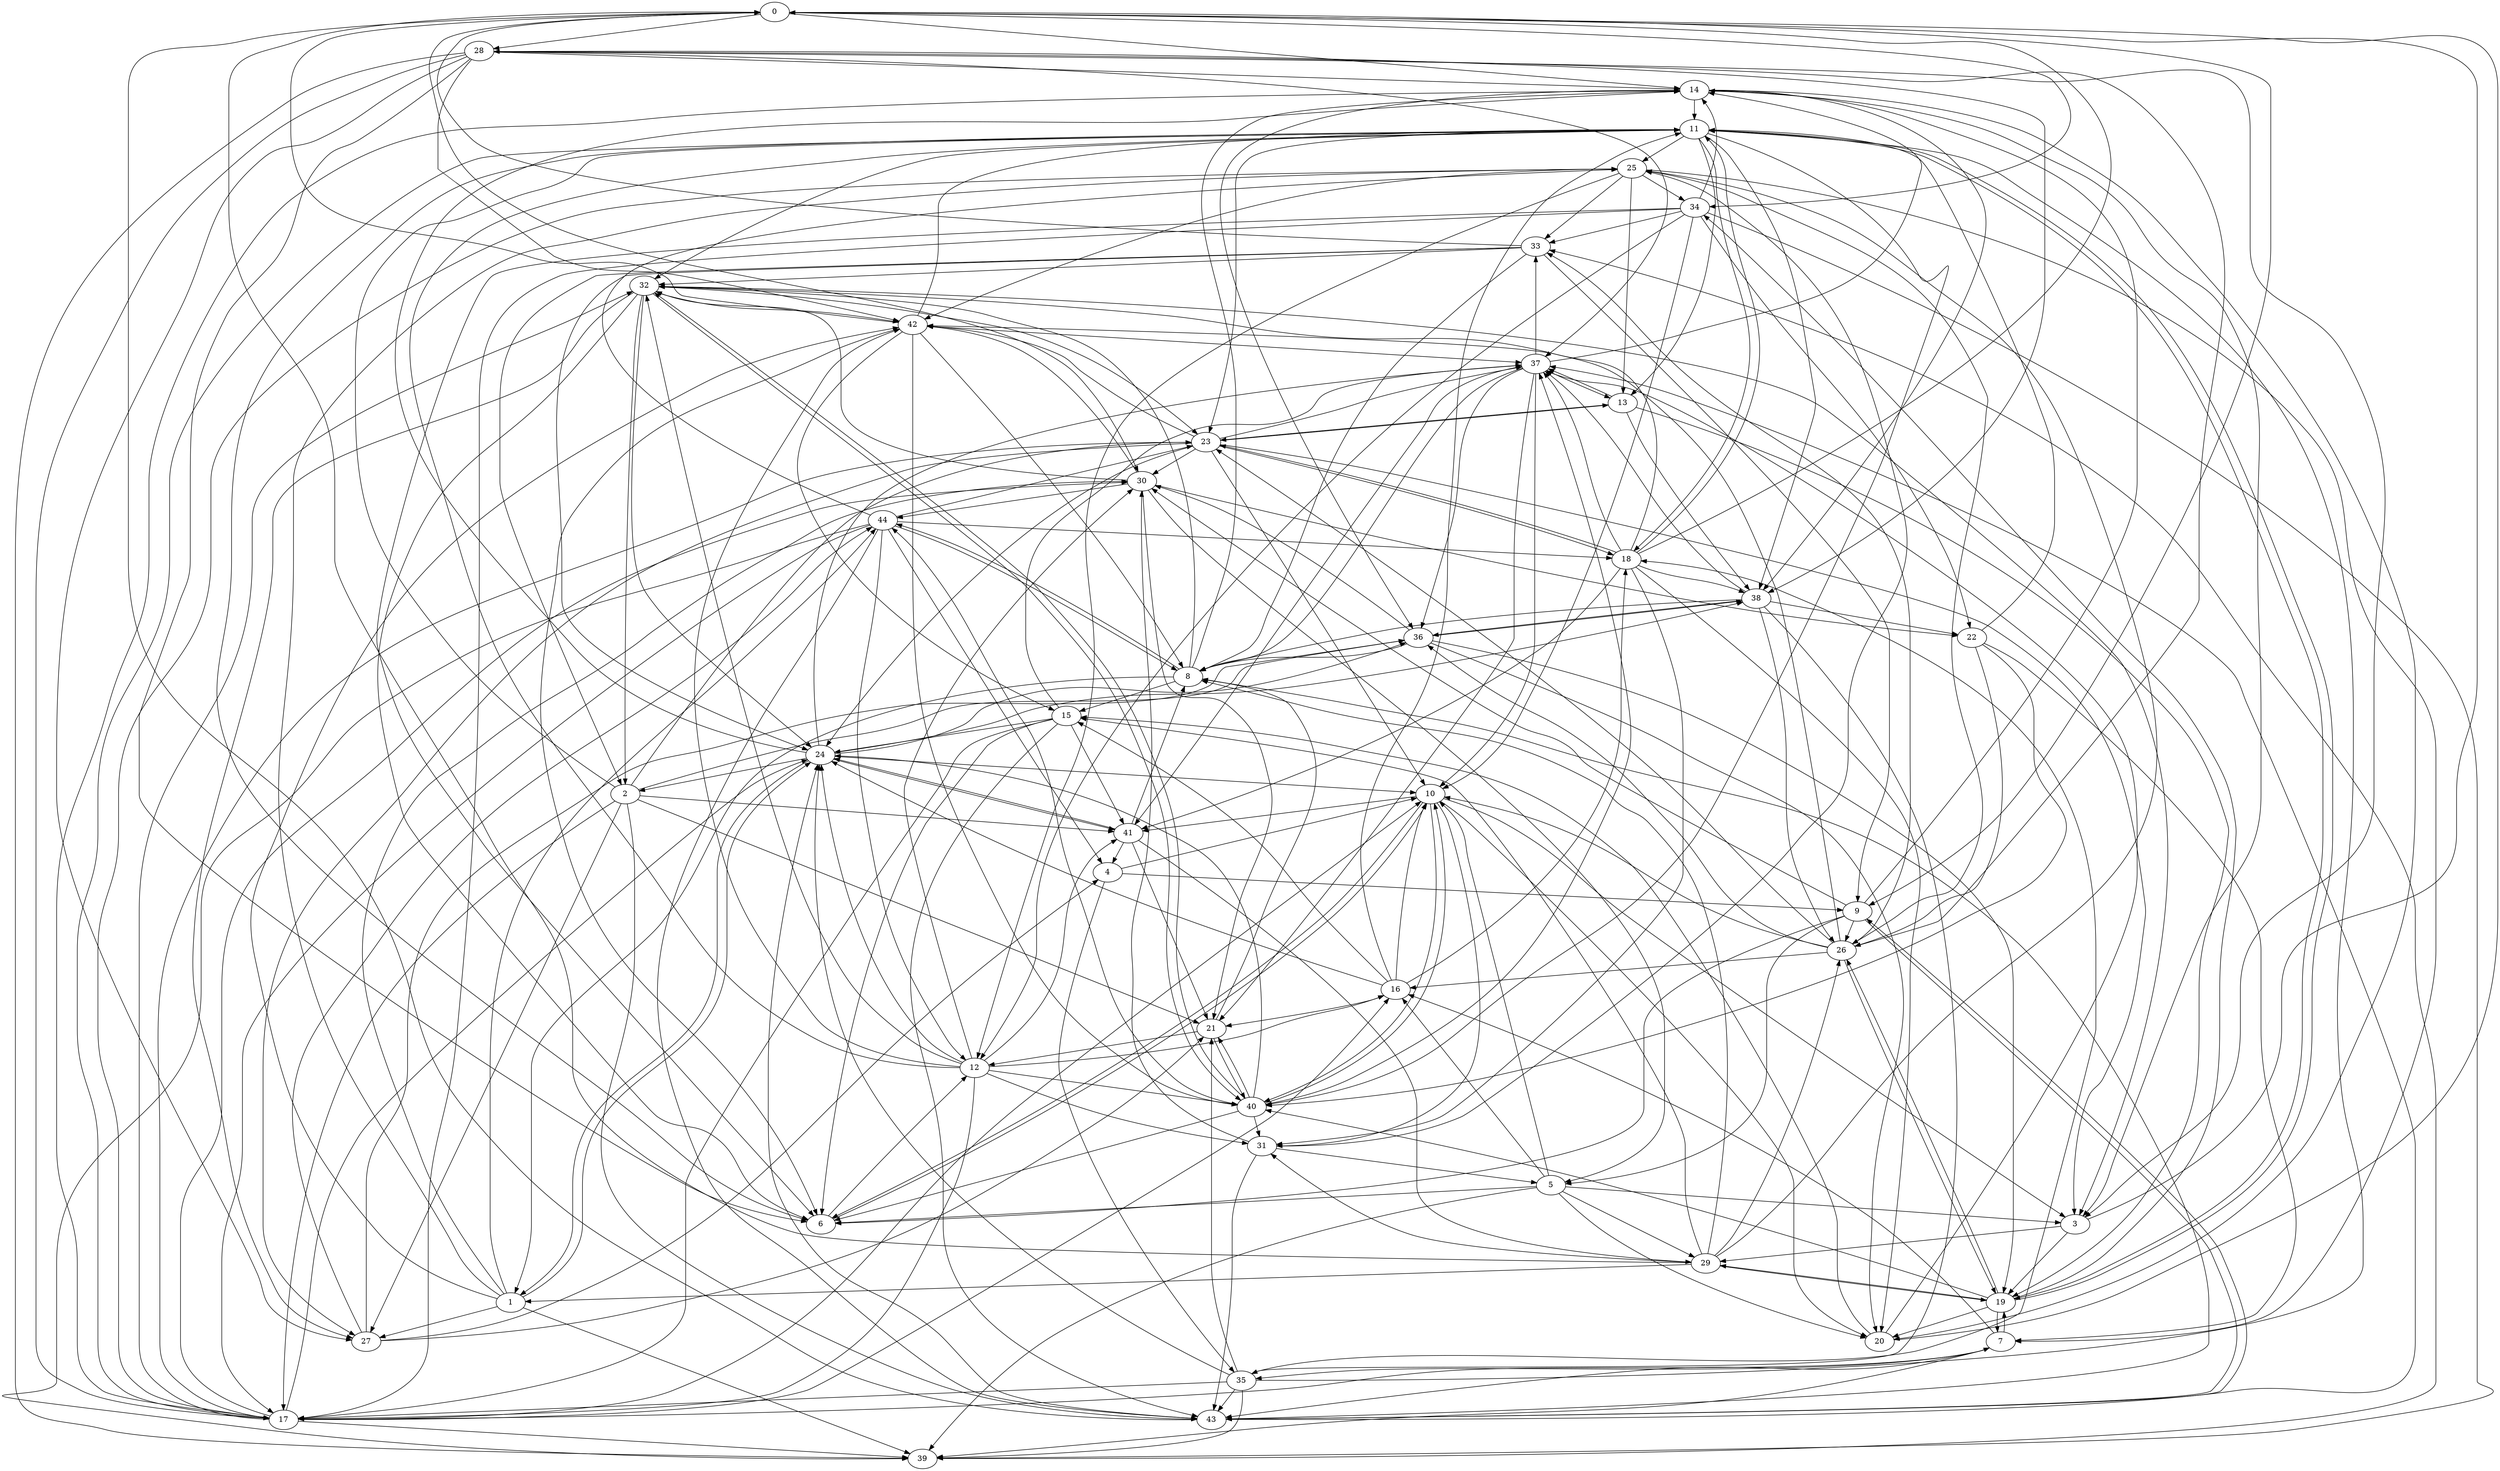 digraph G {
0 -> 28;
0 -> 9;
0 -> 34;
0 -> 14;
0 -> 30;
1 -> 39;
1 -> 30;
1 -> 44;
1 -> 42;
1 -> 24;
1 -> 27;
1 -> 25;
2 -> 41;
2 -> 23;
2 -> 43;
2 -> 11;
2 -> 17;
2 -> 36;
2 -> 21;
2 -> 27;
3 -> 0;
3 -> 19;
3 -> 29;
4 -> 35;
4 -> 9;
4 -> 10;
5 -> 20;
5 -> 10;
5 -> 6;
5 -> 39;
5 -> 29;
5 -> 16;
5 -> 3;
6 -> 10;
6 -> 12;
7 -> 16;
7 -> 19;
7 -> 43;
7 -> 39;
7 -> 35;
8 -> 44;
8 -> 43;
8 -> 15;
8 -> 14;
8 -> 32;
8 -> 1;
9 -> 14;
9 -> 26;
9 -> 30;
9 -> 6;
9 -> 43;
9 -> 5;
10 -> 3;
10 -> 31;
10 -> 41;
10 -> 40;
10 -> 6;
10 -> 20;
11 -> 17;
11 -> 19;
11 -> 18;
11 -> 32;
11 -> 40;
11 -> 38;
11 -> 23;
11 -> 13;
11 -> 25;
11 -> 6;
12 -> 42;
12 -> 41;
12 -> 24;
12 -> 32;
12 -> 31;
12 -> 40;
12 -> 17;
12 -> 11;
12 -> 16;
12 -> 30;
13 -> 38;
13 -> 23;
13 -> 19;
13 -> 37;
14 -> 36;
14 -> 20;
14 -> 3;
14 -> 38;
14 -> 11;
15 -> 6;
15 -> 24;
15 -> 37;
15 -> 43;
15 -> 41;
15 -> 17;
16 -> 10;
16 -> 24;
16 -> 11;
16 -> 15;
16 -> 21;
16 -> 18;
17 -> 7;
17 -> 32;
17 -> 25;
17 -> 24;
17 -> 30;
17 -> 39;
17 -> 16;
17 -> 14;
17 -> 10;
18 -> 31;
18 -> 23;
18 -> 0;
18 -> 11;
18 -> 20;
18 -> 32;
18 -> 38;
18 -> 41;
18 -> 37;
19 -> 26;
19 -> 29;
19 -> 34;
19 -> 11;
19 -> 20;
19 -> 7;
19 -> 40;
20 -> 37;
20 -> 0;
20 -> 15;
21 -> 40;
21 -> 8;
21 -> 12;
22 -> 26;
22 -> 7;
22 -> 11;
22 -> 40;
23 -> 30;
23 -> 10;
23 -> 42;
23 -> 17;
23 -> 37;
23 -> 27;
23 -> 24;
23 -> 13;
23 -> 18;
23 -> 3;
24 -> 36;
24 -> 41;
24 -> 10;
24 -> 1;
24 -> 2;
24 -> 37;
24 -> 38;
24 -> 14;
25 -> 26;
25 -> 34;
25 -> 12;
25 -> 7;
25 -> 42;
25 -> 33;
25 -> 13;
26 -> 23;
26 -> 28;
26 -> 19;
26 -> 42;
26 -> 33;
26 -> 16;
26 -> 10;
26 -> 36;
27 -> 21;
27 -> 44;
27 -> 36;
27 -> 4;
28 -> 39;
28 -> 14;
28 -> 38;
28 -> 3;
28 -> 42;
28 -> 17;
28 -> 37;
28 -> 6;
28 -> 27;
29 -> 31;
29 -> 19;
29 -> 1;
29 -> 25;
29 -> 15;
29 -> 26;
29 -> 0;
29 -> 8;
30 -> 5;
30 -> 42;
30 -> 22;
30 -> 21;
30 -> 32;
30 -> 44;
31 -> 5;
31 -> 25;
31 -> 30;
31 -> 43;
32 -> 24;
32 -> 2;
32 -> 6;
32 -> 27;
32 -> 40;
32 -> 23;
32 -> 3;
32 -> 42;
33 -> 8;
33 -> 24;
33 -> 2;
33 -> 32;
33 -> 9;
33 -> 0;
34 -> 17;
34 -> 12;
34 -> 33;
34 -> 22;
34 -> 39;
34 -> 10;
34 -> 14;
34 -> 6;
35 -> 24;
35 -> 43;
35 -> 18;
35 -> 11;
35 -> 21;
35 -> 39;
35 -> 17;
36 -> 8;
36 -> 19;
36 -> 38;
36 -> 20;
36 -> 30;
37 -> 21;
37 -> 14;
37 -> 33;
37 -> 8;
37 -> 36;
37 -> 13;
37 -> 41;
37 -> 10;
38 -> 26;
38 -> 37;
38 -> 36;
38 -> 22;
38 -> 8;
38 -> 35;
39 -> 33;
40 -> 10;
40 -> 32;
40 -> 44;
40 -> 31;
40 -> 37;
40 -> 24;
40 -> 21;
40 -> 6;
41 -> 8;
41 -> 29;
41 -> 21;
41 -> 4;
41 -> 24;
42 -> 15;
42 -> 11;
42 -> 40;
42 -> 37;
42 -> 8;
42 -> 6;
42 -> 0;
43 -> 24;
43 -> 37;
43 -> 0;
43 -> 9;
44 -> 18;
44 -> 8;
44 -> 17;
44 -> 12;
44 -> 39;
44 -> 25;
44 -> 4;
44 -> 23;
44 -> 43;
}

